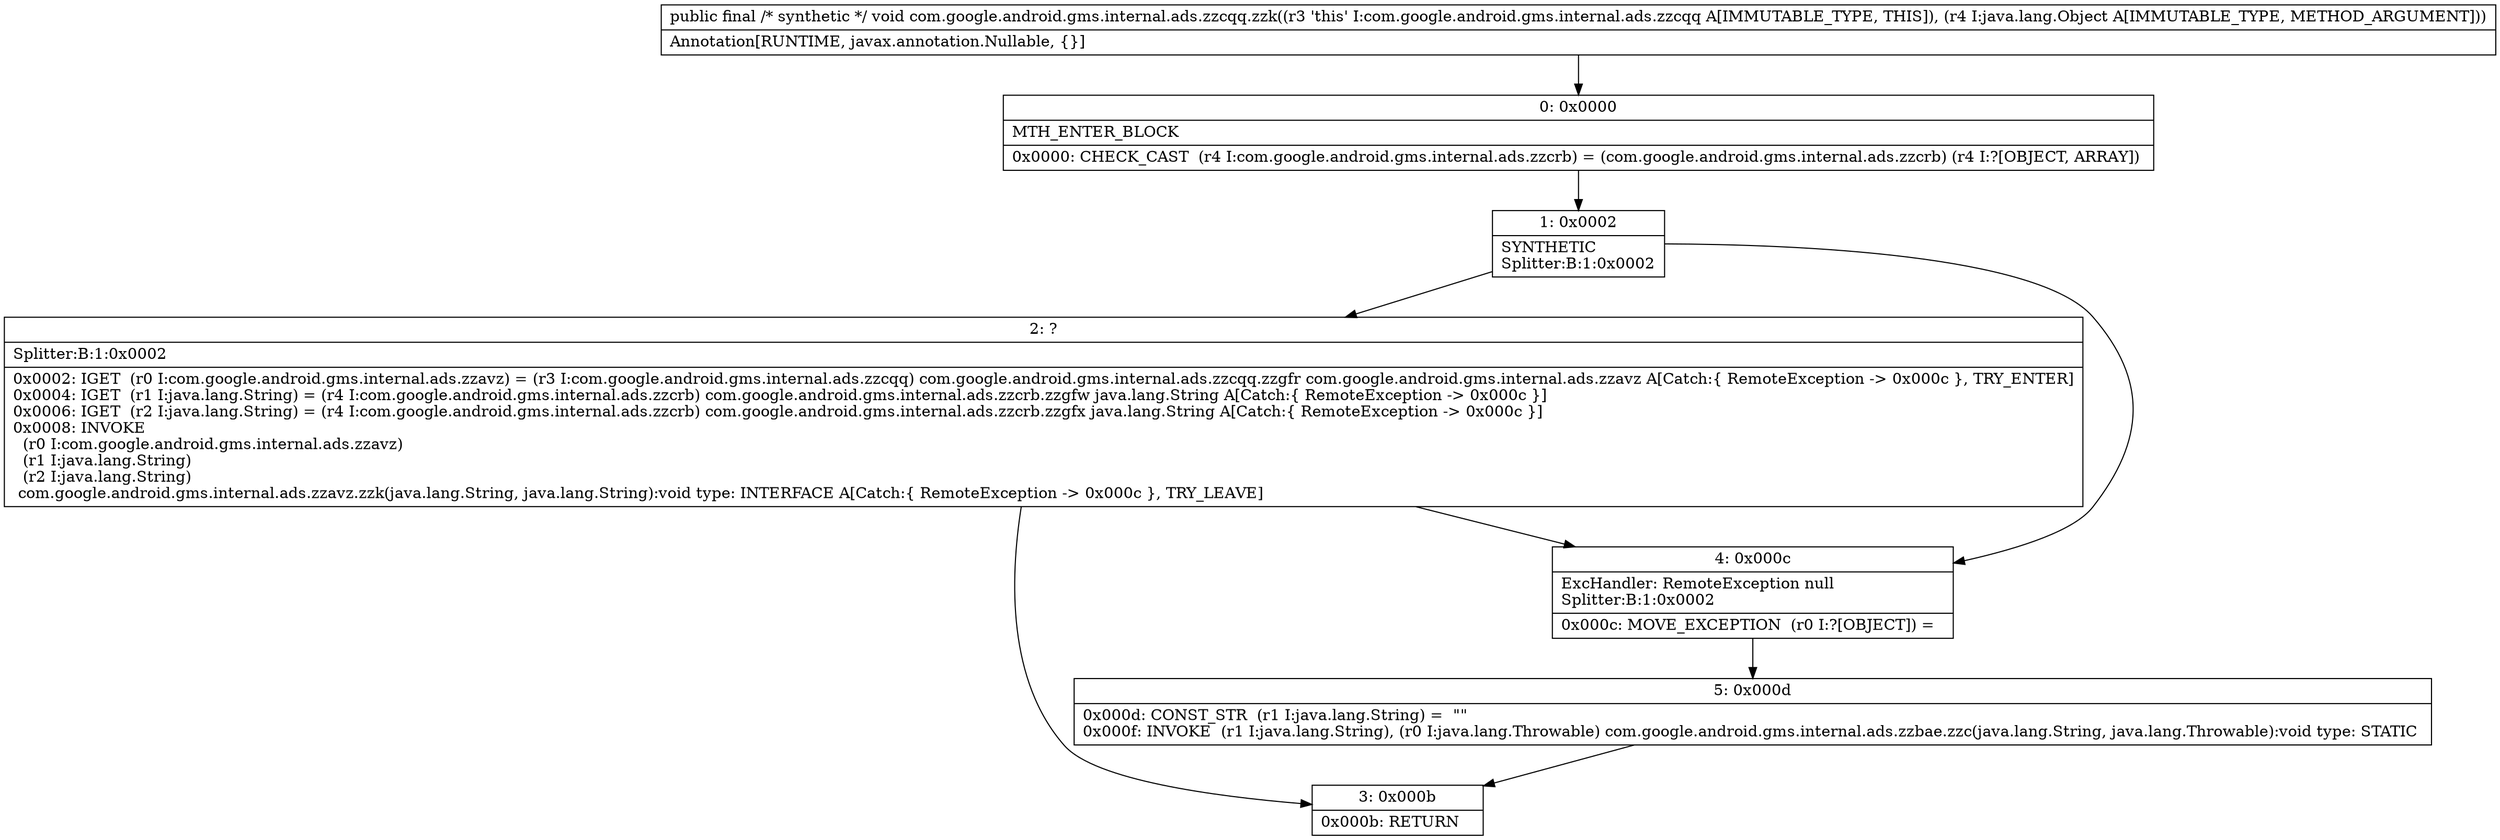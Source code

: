 digraph "CFG forcom.google.android.gms.internal.ads.zzcqq.zzk(Ljava\/lang\/Object;)V" {
Node_0 [shape=record,label="{0\:\ 0x0000|MTH_ENTER_BLOCK\l|0x0000: CHECK_CAST  (r4 I:com.google.android.gms.internal.ads.zzcrb) = (com.google.android.gms.internal.ads.zzcrb) (r4 I:?[OBJECT, ARRAY]) \l}"];
Node_1 [shape=record,label="{1\:\ 0x0002|SYNTHETIC\lSplitter:B:1:0x0002\l}"];
Node_2 [shape=record,label="{2\:\ ?|Splitter:B:1:0x0002\l|0x0002: IGET  (r0 I:com.google.android.gms.internal.ads.zzavz) = (r3 I:com.google.android.gms.internal.ads.zzcqq) com.google.android.gms.internal.ads.zzcqq.zzgfr com.google.android.gms.internal.ads.zzavz A[Catch:\{ RemoteException \-\> 0x000c \}, TRY_ENTER]\l0x0004: IGET  (r1 I:java.lang.String) = (r4 I:com.google.android.gms.internal.ads.zzcrb) com.google.android.gms.internal.ads.zzcrb.zzgfw java.lang.String A[Catch:\{ RemoteException \-\> 0x000c \}]\l0x0006: IGET  (r2 I:java.lang.String) = (r4 I:com.google.android.gms.internal.ads.zzcrb) com.google.android.gms.internal.ads.zzcrb.zzgfx java.lang.String A[Catch:\{ RemoteException \-\> 0x000c \}]\l0x0008: INVOKE  \l  (r0 I:com.google.android.gms.internal.ads.zzavz)\l  (r1 I:java.lang.String)\l  (r2 I:java.lang.String)\l com.google.android.gms.internal.ads.zzavz.zzk(java.lang.String, java.lang.String):void type: INTERFACE A[Catch:\{ RemoteException \-\> 0x000c \}, TRY_LEAVE]\l}"];
Node_3 [shape=record,label="{3\:\ 0x000b|0x000b: RETURN   \l}"];
Node_4 [shape=record,label="{4\:\ 0x000c|ExcHandler: RemoteException null\lSplitter:B:1:0x0002\l|0x000c: MOVE_EXCEPTION  (r0 I:?[OBJECT]) =  \l}"];
Node_5 [shape=record,label="{5\:\ 0x000d|0x000d: CONST_STR  (r1 I:java.lang.String) =  \"\" \l0x000f: INVOKE  (r1 I:java.lang.String), (r0 I:java.lang.Throwable) com.google.android.gms.internal.ads.zzbae.zzc(java.lang.String, java.lang.Throwable):void type: STATIC \l}"];
MethodNode[shape=record,label="{public final \/* synthetic *\/ void com.google.android.gms.internal.ads.zzcqq.zzk((r3 'this' I:com.google.android.gms.internal.ads.zzcqq A[IMMUTABLE_TYPE, THIS]), (r4 I:java.lang.Object A[IMMUTABLE_TYPE, METHOD_ARGUMENT]))  | Annotation[RUNTIME, javax.annotation.Nullable, \{\}]\l}"];
MethodNode -> Node_0;
Node_0 -> Node_1;
Node_1 -> Node_2;
Node_1 -> Node_4;
Node_2 -> Node_3;
Node_2 -> Node_4;
Node_4 -> Node_5;
Node_5 -> Node_3;
}

